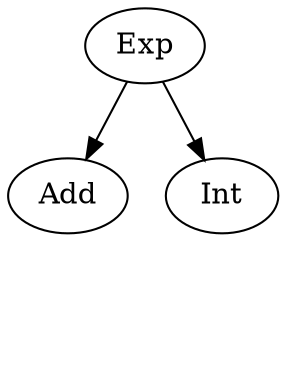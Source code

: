 digraph {
    Exp
    Add[class="disabled"]
    Int[class="disabled"]

    Exp -> Add[class="disabled"]
    Exp -> Int[class="disabled"]

    D[style="invis"]
    Int -> D[style="invis"]
}
